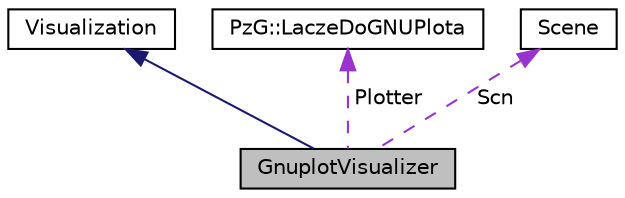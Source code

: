 digraph "GnuplotVisualizer"
{
  edge [fontname="Helvetica",fontsize="10",labelfontname="Helvetica",labelfontsize="10"];
  node [fontname="Helvetica",fontsize="10",shape=record];
  Node1 [label="GnuplotVisualizer",height=0.2,width=0.4,color="black", fillcolor="grey75", style="filled", fontcolor="black"];
  Node2 -> Node1 [dir="back",color="midnightblue",fontsize="10",style="solid",fontname="Helvetica"];
  Node2 [label="Visualization",height=0.2,width=0.4,color="black", fillcolor="white", style="filled",URL="$class_visualization.html"];
  Node3 -> Node1 [dir="back",color="darkorchid3",fontsize="10",style="dashed",label=" Plotter" ,fontname="Helvetica"];
  Node3 [label="PzG::LaczeDoGNUPlota",height=0.2,width=0.4,color="black", fillcolor="white", style="filled",URL="$class_pz_g_1_1_lacze_do_g_n_u_plota.html",tooltip="Klasa realizuje interfejs do programu GNUPlot. "];
  Node4 -> Node1 [dir="back",color="darkorchid3",fontsize="10",style="dashed",label=" Scn" ,fontname="Helvetica"];
  Node4 [label="Scene",height=0.2,width=0.4,color="black", fillcolor="white", style="filled",URL="$class_scene.html",tooltip="Przechowuje informację o położeniu przeszkód na scenie. "];
}
